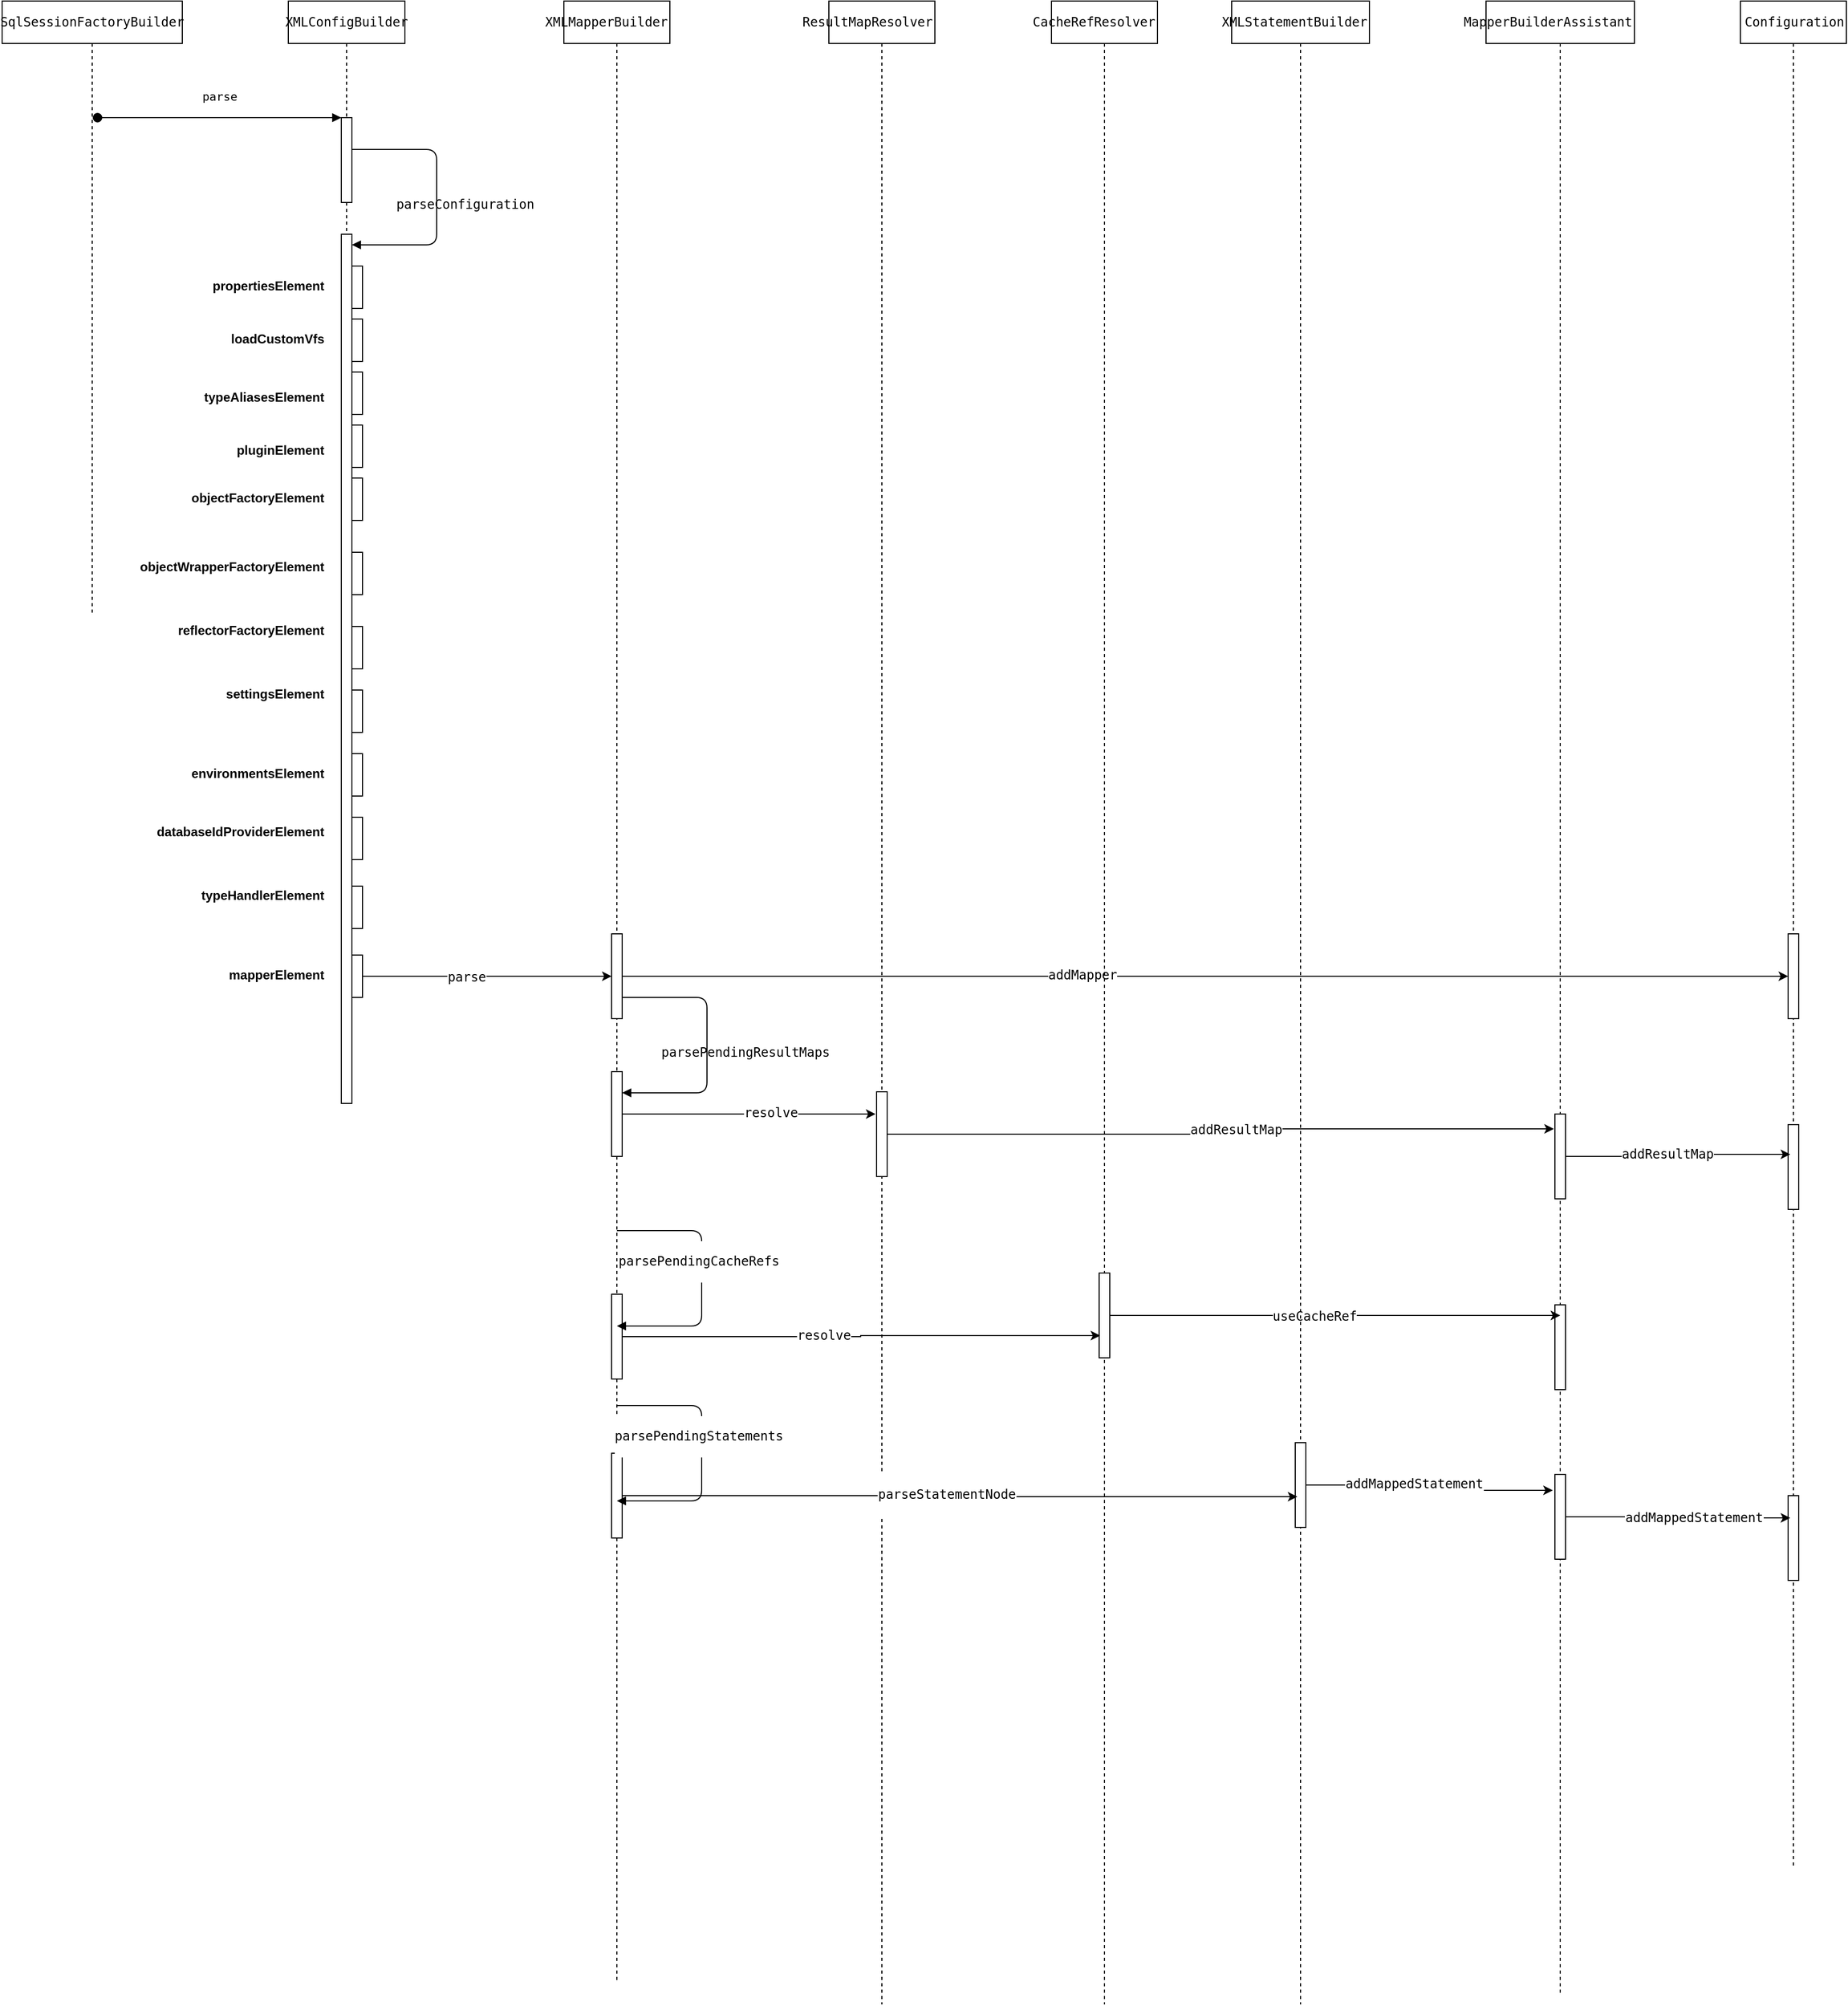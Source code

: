 <mxfile version="10.6.0" type="device"><diagram id="pBSP0zgOVl-0NJ216Ipc" name="第 1 页"><mxGraphModel dx="1119" dy="763" grid="1" gridSize="10" guides="1" tooltips="1" connect="1" arrows="1" fold="1" page="1" pageScale="1" pageWidth="3300" pageHeight="2339" math="0" shadow="0"><root><mxCell id="0"/><mxCell id="1" parent="0"/><mxCell id="yNktyH6pPnjUx4fwCa-5-2" value="&lt;pre&gt;&lt;span&gt;SqlSessionFactoryBuilder&lt;/span&gt;&lt;/pre&gt;" style="shape=umlLifeline;perimeter=lifelinePerimeter;whiteSpace=wrap;html=1;container=1;collapsible=0;recursiveResize=0;outlineConnect=0;" parent="1" vertex="1"><mxGeometry x="50" y="100" width="170" height="580" as="geometry"/></mxCell><mxCell id="yNktyH6pPnjUx4fwCa-5-5" value="&lt;pre&gt;&lt;span&gt;XMLConfigBuilder&lt;/span&gt;&lt;/pre&gt;" style="shape=umlLifeline;perimeter=lifelinePerimeter;whiteSpace=wrap;html=1;container=1;collapsible=0;recursiveResize=0;outlineConnect=0;" parent="1" vertex="1"><mxGeometry x="320" y="100" width="110" height="570" as="geometry"/></mxCell><mxCell id="yNktyH6pPnjUx4fwCa-5-8" value="" style="html=1;points=[];perimeter=orthogonalPerimeter;" parent="yNktyH6pPnjUx4fwCa-5-5" vertex="1"><mxGeometry x="50" y="110" width="10" height="80" as="geometry"/></mxCell><mxCell id="yNktyH6pPnjUx4fwCa-5-9" value="&lt;pre&gt;&lt;span&gt;parse&lt;/span&gt;&lt;/pre&gt;" style="html=1;verticalAlign=bottom;startArrow=oval;endArrow=block;startSize=8;" parent="yNktyH6pPnjUx4fwCa-5-5" target="yNktyH6pPnjUx4fwCa-5-8" edge="1"><mxGeometry relative="1" as="geometry"><mxPoint x="-180" y="110" as="sourcePoint"/></mxGeometry></mxCell><mxCell id="yNktyH6pPnjUx4fwCa-5-14" value="" style="endArrow=block;endFill=1;html=1;edgeStyle=orthogonalEdgeStyle;align=left;verticalAlign=top;" parent="yNktyH6pPnjUx4fwCa-5-5" edge="1"><mxGeometry x="-1" relative="1" as="geometry"><mxPoint x="60" y="140" as="sourcePoint"/><mxPoint x="60" y="230" as="targetPoint"/><Array as="points"><mxPoint x="140" y="140"/></Array></mxGeometry></mxCell><mxCell id="yNktyH6pPnjUx4fwCa-5-15" value="" style="resizable=0;html=1;align=left;verticalAlign=bottom;labelBackgroundColor=#ffffff;fontSize=10;" parent="yNktyH6pPnjUx4fwCa-5-14" connectable="0" vertex="1"><mxGeometry x="-1" relative="1" as="geometry"/></mxCell><mxCell id="S3ogrr0ezaz-4SpmWi3m-1" value="" style="html=1;points=[];perimeter=orthogonalPerimeter;" parent="yNktyH6pPnjUx4fwCa-5-5" vertex="1"><mxGeometry x="60" y="250" width="10" height="40" as="geometry"/></mxCell><mxCell id="yNktyH6pPnjUx4fwCa-5-11" value="" style="html=1;points=[];perimeter=orthogonalPerimeter;" parent="1" vertex="1"><mxGeometry x="370" y="320" width="10" height="820" as="geometry"/></mxCell><mxCell id="yNktyH6pPnjUx4fwCa-5-16" value="&lt;pre&gt;&lt;span&gt;parseConfiguration&lt;/span&gt;&lt;/pre&gt;" style="text;html=1;resizable=0;points=[];autosize=1;align=left;verticalAlign=top;spacingTop=-4;" parent="1" vertex="1"><mxGeometry x="420" y="270" width="120" height="40" as="geometry"/></mxCell><mxCell id="S3ogrr0ezaz-4SpmWi3m-2" value="" style="html=1;points=[];perimeter=orthogonalPerimeter;" parent="1" vertex="1"><mxGeometry x="380" y="400" width="10" height="40" as="geometry"/></mxCell><mxCell id="S3ogrr0ezaz-4SpmWi3m-3" value="" style="html=1;points=[];perimeter=orthogonalPerimeter;" parent="1" vertex="1"><mxGeometry x="380" y="450" width="10" height="40" as="geometry"/></mxCell><mxCell id="S3ogrr0ezaz-4SpmWi3m-4" value="" style="html=1;points=[];perimeter=orthogonalPerimeter;" parent="1" vertex="1"><mxGeometry x="380" y="500" width="10" height="40" as="geometry"/></mxCell><mxCell id="S3ogrr0ezaz-4SpmWi3m-5" value="" style="html=1;points=[];perimeter=orthogonalPerimeter;" parent="1" vertex="1"><mxGeometry x="380" y="550" width="10" height="40" as="geometry"/></mxCell><mxCell id="S3ogrr0ezaz-4SpmWi3m-18" value="propertiesElement" style="text;html=1;align=right;fontStyle=1;fontFamily=Helvetica;" parent="1" vertex="1"><mxGeometry x="235" y="355" width="120" height="30" as="geometry"/></mxCell><mxCell id="S3ogrr0ezaz-4SpmWi3m-20" value="&lt;div&gt;&lt;span&gt;loadCustomVfs&lt;/span&gt;&lt;/div&gt;" style="text;html=1;align=right;fontStyle=1;fontFamily=Helvetica;" parent="1" vertex="1"><mxGeometry x="235" y="405" width="120" height="30" as="geometry"/></mxCell><mxCell id="S3ogrr0ezaz-4SpmWi3m-21" value="&lt;div&gt;&lt;div&gt;&lt;span&gt;typeAliasesElement&lt;/span&gt;&lt;/div&gt;&lt;/div&gt;" style="text;html=1;fontFamily=Helvetica;fontStyle=1;align=right;" parent="1" vertex="1"><mxGeometry x="235" y="460" width="120" height="30" as="geometry"/></mxCell><mxCell id="S3ogrr0ezaz-4SpmWi3m-23" value="&lt;div&gt;&lt;div&gt;&lt;div&gt;&lt;span&gt;pluginElement&lt;/span&gt;&lt;/div&gt;&lt;/div&gt;&lt;/div&gt;" style="text;html=1;align=right;fontStyle=1;fontFamily=Helvetica;" parent="1" vertex="1"><mxGeometry x="235" y="510" width="120" height="30" as="geometry"/></mxCell><mxCell id="S3ogrr0ezaz-4SpmWi3m-24" value="&lt;div&gt;&lt;div&gt;&lt;div&gt;&lt;div&gt;&lt;span&gt;objectFactoryElement&lt;/span&gt;&lt;/div&gt;&lt;/div&gt;&lt;/div&gt;&lt;/div&gt;" style="text;html=1;align=right;fontStyle=1;fontFamily=Helvetica;" parent="1" vertex="1"><mxGeometry x="235" y="555" width="120" height="30" as="geometry"/></mxCell><mxCell id="S3ogrr0ezaz-4SpmWi3m-25" value="&lt;div&gt;&lt;div&gt;&lt;div&gt;&lt;div&gt;&lt;div&gt;&lt;span&gt;objectWrapperFactoryElement&lt;/span&gt;&lt;/div&gt;&lt;/div&gt;&lt;/div&gt;&lt;/div&gt;&lt;/div&gt;" style="text;html=1;align=right;fontStyle=1;fontFamily=Helvetica;" parent="1" vertex="1"><mxGeometry x="235" y="620" width="120" height="30" as="geometry"/></mxCell><mxCell id="S3ogrr0ezaz-4SpmWi3m-26" value="&lt;div&gt;&lt;div&gt;&lt;div&gt;&lt;div&gt;&lt;div&gt;&lt;span&gt;reflectorFactoryElement&lt;/span&gt;&lt;/div&gt;&lt;/div&gt;&lt;/div&gt;&lt;/div&gt;&lt;/div&gt;" style="text;html=1;align=right;fontStyle=1;fontFamily=Helvetica;" parent="1" vertex="1"><mxGeometry x="235" y="680" width="120" height="30" as="geometry"/></mxCell><mxCell id="S3ogrr0ezaz-4SpmWi3m-27" value="&lt;div&gt;&lt;div&gt;&lt;div&gt;&lt;div&gt;&lt;div&gt;&lt;span&gt;settingsElement&lt;/span&gt;&lt;/div&gt;&lt;/div&gt;&lt;/div&gt;&lt;/div&gt;&lt;/div&gt;" style="text;html=1;align=right;fontStyle=1;fontFamily=Helvetica;" parent="1" vertex="1"><mxGeometry x="235" y="740" width="120" height="30" as="geometry"/></mxCell><mxCell id="S3ogrr0ezaz-4SpmWi3m-28" value="&lt;div&gt;&lt;div&gt;&lt;div&gt;&lt;div&gt;&lt;div&gt;&lt;div&gt;&lt;span&gt;environmentsElement&lt;/span&gt;&lt;/div&gt;&lt;/div&gt;&lt;/div&gt;&lt;/div&gt;&lt;/div&gt;&lt;/div&gt;" style="text;html=1;align=right;fontStyle=1;fontFamily=Helvetica;" parent="1" vertex="1"><mxGeometry x="235" y="815" width="120" height="30" as="geometry"/></mxCell><mxCell id="S3ogrr0ezaz-4SpmWi3m-29" value="&lt;div&gt;&lt;div&gt;&lt;div&gt;&lt;div&gt;&lt;div&gt;&lt;div&gt;&lt;span&gt;databaseIdProviderElement&lt;/span&gt;&lt;/div&gt;&lt;/div&gt;&lt;/div&gt;&lt;/div&gt;&lt;/div&gt;&lt;/div&gt;" style="text;html=1;align=right;fontStyle=1;fontFamily=Helvetica;" parent="1" vertex="1"><mxGeometry x="235" y="870" width="120" height="30" as="geometry"/></mxCell><mxCell id="S3ogrr0ezaz-4SpmWi3m-30" value="&lt;div&gt;&lt;div&gt;&lt;div&gt;&lt;div&gt;&lt;div&gt;&lt;div&gt;&lt;span&gt;typeHandlerElement&lt;/span&gt;&lt;/div&gt;&lt;/div&gt;&lt;/div&gt;&lt;/div&gt;&lt;/div&gt;&lt;/div&gt;" style="text;html=1;align=right;fontStyle=1;fontFamily=Helvetica;" parent="1" vertex="1"><mxGeometry x="235" y="930" width="120" height="30" as="geometry"/></mxCell><mxCell id="S3ogrr0ezaz-4SpmWi3m-32" value="&lt;div&gt;&lt;div&gt;&lt;div&gt;&lt;div&gt;&lt;div&gt;&lt;div&gt;&lt;div&gt;&lt;span&gt;mapperElement&lt;/span&gt;&lt;/div&gt;&lt;/div&gt;&lt;/div&gt;&lt;/div&gt;&lt;/div&gt;&lt;/div&gt;&lt;/div&gt;" style="text;html=1;align=right;fontStyle=1;fontFamily=Helvetica;" parent="1" vertex="1"><mxGeometry x="235" y="1005" width="120" height="30" as="geometry"/></mxCell><mxCell id="S3ogrr0ezaz-4SpmWi3m-33" value="" style="html=1;points=[];perimeter=orthogonalPerimeter;" parent="1" vertex="1"><mxGeometry x="380" y="620" width="10" height="40" as="geometry"/></mxCell><mxCell id="S3ogrr0ezaz-4SpmWi3m-34" value="" style="html=1;points=[];perimeter=orthogonalPerimeter;" parent="1" vertex="1"><mxGeometry x="380" y="690" width="10" height="40" as="geometry"/></mxCell><mxCell id="S3ogrr0ezaz-4SpmWi3m-35" value="" style="html=1;points=[];perimeter=orthogonalPerimeter;" parent="1" vertex="1"><mxGeometry x="380" y="750" width="10" height="40" as="geometry"/></mxCell><mxCell id="S3ogrr0ezaz-4SpmWi3m-36" value="" style="html=1;points=[];perimeter=orthogonalPerimeter;" parent="1" vertex="1"><mxGeometry x="380" y="810" width="10" height="40" as="geometry"/></mxCell><mxCell id="S3ogrr0ezaz-4SpmWi3m-37" value="" style="html=1;points=[];perimeter=orthogonalPerimeter;" parent="1" vertex="1"><mxGeometry x="380" y="870" width="10" height="40" as="geometry"/></mxCell><mxCell id="S3ogrr0ezaz-4SpmWi3m-38" value="" style="html=1;points=[];perimeter=orthogonalPerimeter;" parent="1" vertex="1"><mxGeometry x="380" y="935" width="10" height="40" as="geometry"/></mxCell><mxCell id="S3ogrr0ezaz-4SpmWi3m-44" style="edgeStyle=entityRelationEdgeStyle;rounded=0;orthogonalLoop=1;jettySize=auto;html=1;fontFamily=Helvetica;" parent="1" source="S3ogrr0ezaz-4SpmWi3m-40" target="S3ogrr0ezaz-4SpmWi3m-42" edge="1"><mxGeometry relative="1" as="geometry"/></mxCell><mxCell id="S3ogrr0ezaz-4SpmWi3m-45" value="&lt;pre&gt;&lt;pre&gt;&lt;span&gt;parse&lt;/span&gt;&lt;/pre&gt;&lt;/pre&gt;" style="text;html=1;resizable=0;points=[];align=center;verticalAlign=middle;labelBackgroundColor=#ffffff;fontFamily=Helvetica;" parent="S3ogrr0ezaz-4SpmWi3m-44" vertex="1" connectable="0"><mxGeometry x="-0.166" y="-1" relative="1" as="geometry"><mxPoint as="offset"/></mxGeometry></mxCell><mxCell id="S3ogrr0ezaz-4SpmWi3m-40" value="" style="html=1;points=[];perimeter=orthogonalPerimeter;" parent="1" vertex="1"><mxGeometry x="380" y="1000" width="10" height="40" as="geometry"/></mxCell><mxCell id="S3ogrr0ezaz-4SpmWi3m-41" value="&lt;pre&gt;&lt;span&gt;XMLMapperBuilder&lt;/span&gt;&lt;/pre&gt;" style="shape=umlLifeline;perimeter=lifelinePerimeter;whiteSpace=wrap;html=1;container=1;collapsible=0;recursiveResize=0;outlineConnect=0;fontFamily=Helvetica;align=right;" parent="1" vertex="1"><mxGeometry x="580" y="100" width="100" height="1870" as="geometry"/></mxCell><mxCell id="S3ogrr0ezaz-4SpmWi3m-42" value="" style="html=1;points=[];perimeter=orthogonalPerimeter;fontFamily=Helvetica;align=right;" parent="S3ogrr0ezaz-4SpmWi3m-41" vertex="1"><mxGeometry x="45" y="880" width="10" height="80" as="geometry"/></mxCell><mxCell id="sp2oHQfs8XGS0R_JqIY--1" value="" style="html=1;points=[];perimeter=orthogonalPerimeter;" vertex="1" parent="S3ogrr0ezaz-4SpmWi3m-41"><mxGeometry x="45" y="1010" width="10" height="80" as="geometry"/></mxCell><mxCell id="sp2oHQfs8XGS0R_JqIY--18" value="" style="html=1;points=[];perimeter=orthogonalPerimeter;" vertex="1" parent="S3ogrr0ezaz-4SpmWi3m-41"><mxGeometry x="45" y="1220" width="10" height="80" as="geometry"/></mxCell><mxCell id="sp2oHQfs8XGS0R_JqIY--30" value="" style="html=1;points=[];perimeter=orthogonalPerimeter;" vertex="1" parent="S3ogrr0ezaz-4SpmWi3m-41"><mxGeometry x="45" y="1370" width="10" height="80" as="geometry"/></mxCell><mxCell id="S3ogrr0ezaz-4SpmWi3m-46" value="&lt;pre&gt;&lt;pre&gt;&lt;span&gt;Configuration&lt;/span&gt;&lt;/pre&gt;&lt;/pre&gt;" style="shape=umlLifeline;perimeter=lifelinePerimeter;whiteSpace=wrap;html=1;container=1;collapsible=0;recursiveResize=0;outlineConnect=0;fontFamily=Helvetica;align=right;" parent="1" vertex="1"><mxGeometry x="1690" y="100" width="100" height="1760" as="geometry"/></mxCell><mxCell id="S3ogrr0ezaz-4SpmWi3m-47" value="" style="html=1;points=[];perimeter=orthogonalPerimeter;fontFamily=Helvetica;align=right;" parent="S3ogrr0ezaz-4SpmWi3m-46" vertex="1"><mxGeometry x="45" y="880" width="10" height="80" as="geometry"/></mxCell><mxCell id="sp2oHQfs8XGS0R_JqIY--14" value="" style="html=1;points=[];perimeter=orthogonalPerimeter;fontFamily=Helvetica;align=right;" vertex="1" parent="S3ogrr0ezaz-4SpmWi3m-46"><mxGeometry x="45" y="1060" width="10" height="80" as="geometry"/></mxCell><mxCell id="sp2oHQfs8XGS0R_JqIY--41" value="" style="html=1;points=[];perimeter=orthogonalPerimeter;" vertex="1" parent="S3ogrr0ezaz-4SpmWi3m-46"><mxGeometry x="45" y="1410" width="10" height="80" as="geometry"/></mxCell><mxCell id="S3ogrr0ezaz-4SpmWi3m-48" style="edgeStyle=entityRelationEdgeStyle;rounded=0;orthogonalLoop=1;jettySize=auto;html=1;fontFamily=Helvetica;" parent="1" source="S3ogrr0ezaz-4SpmWi3m-42" target="S3ogrr0ezaz-4SpmWi3m-47" edge="1"><mxGeometry relative="1" as="geometry"/></mxCell><mxCell id="S3ogrr0ezaz-4SpmWi3m-50" value="&lt;pre&gt;&lt;span&gt;addMapper&lt;/span&gt;&lt;/pre&gt;" style="text;html=1;resizable=0;points=[];align=center;verticalAlign=middle;labelBackgroundColor=#ffffff;fontFamily=Helvetica;" parent="S3ogrr0ezaz-4SpmWi3m-48" vertex="1" connectable="0"><mxGeometry x="-0.211" y="1" relative="1" as="geometry"><mxPoint as="offset"/></mxGeometry></mxCell><mxCell id="sp2oHQfs8XGS0R_JqIY--2" value="" style="endArrow=block;endFill=1;html=1;edgeStyle=orthogonalEdgeStyle;align=left;verticalAlign=top;" edge="1" parent="1"><mxGeometry x="-1" relative="1" as="geometry"><mxPoint x="635" y="1040" as="sourcePoint"/><mxPoint x="635" y="1130" as="targetPoint"/><Array as="points"><mxPoint x="715" y="1040"/></Array></mxGeometry></mxCell><mxCell id="sp2oHQfs8XGS0R_JqIY--3" value="" style="resizable=0;html=1;align=left;verticalAlign=bottom;labelBackgroundColor=#ffffff;fontSize=10;" connectable="0" vertex="1" parent="sp2oHQfs8XGS0R_JqIY--2"><mxGeometry x="-1" relative="1" as="geometry"/></mxCell><mxCell id="sp2oHQfs8XGS0R_JqIY--5" value="&lt;pre&gt;&lt;span&gt;parsePendingResultMaps&lt;/span&gt;&lt;/pre&gt;" style="text;html=1;resizable=0;points=[];autosize=1;align=left;verticalAlign=top;spacingTop=-4;" vertex="1" parent="1"><mxGeometry x="670" y="1070" width="150" height="40" as="geometry"/></mxCell><mxCell id="sp2oHQfs8XGS0R_JqIY--6" value="&lt;pre&gt;&lt;pre&gt;&lt;pre&gt;&lt;span&gt;ResultMapResolver&lt;/span&gt;&lt;/pre&gt;&lt;/pre&gt;&lt;/pre&gt;" style="shape=umlLifeline;perimeter=lifelinePerimeter;whiteSpace=wrap;html=1;container=1;collapsible=0;recursiveResize=0;outlineConnect=0;fontFamily=Helvetica;align=right;" vertex="1" parent="1"><mxGeometry x="830" y="100" width="100" height="1890" as="geometry"/></mxCell><mxCell id="sp2oHQfs8XGS0R_JqIY--7" value="" style="html=1;points=[];perimeter=orthogonalPerimeter;fontFamily=Helvetica;align=right;" vertex="1" parent="sp2oHQfs8XGS0R_JqIY--6"><mxGeometry x="45" y="1029" width="10" height="80" as="geometry"/></mxCell><mxCell id="sp2oHQfs8XGS0R_JqIY--8" style="edgeStyle=orthogonalEdgeStyle;rounded=0;orthogonalLoop=1;jettySize=auto;html=1;entryX=-0.1;entryY=0.263;entryDx=0;entryDy=0;entryPerimeter=0;" edge="1" parent="1" source="sp2oHQfs8XGS0R_JqIY--1" target="sp2oHQfs8XGS0R_JqIY--7"><mxGeometry relative="1" as="geometry"><mxPoint x="990" y="1150" as="targetPoint"/></mxGeometry></mxCell><mxCell id="sp2oHQfs8XGS0R_JqIY--9" value="&lt;pre&gt;&lt;span&gt;resolve&lt;/span&gt;&lt;/pre&gt;" style="text;html=1;resizable=0;points=[];align=center;verticalAlign=middle;labelBackgroundColor=#ffffff;" vertex="1" connectable="0" parent="sp2oHQfs8XGS0R_JqIY--8"><mxGeometry x="0.172" y="1" relative="1" as="geometry"><mxPoint as="offset"/></mxGeometry></mxCell><mxCell id="sp2oHQfs8XGS0R_JqIY--10" value="&lt;pre&gt;&lt;pre&gt;&lt;pre&gt;&lt;pre&gt;&lt;span&gt;MapperBuilderAssistant&lt;/span&gt;&lt;/pre&gt;&lt;/pre&gt;&lt;/pre&gt;&lt;/pre&gt;" style="shape=umlLifeline;perimeter=lifelinePerimeter;whiteSpace=wrap;html=1;container=1;collapsible=0;recursiveResize=0;outlineConnect=0;fontFamily=Helvetica;align=right;" vertex="1" parent="1"><mxGeometry x="1450" y="100" width="140" height="1880" as="geometry"/></mxCell><mxCell id="sp2oHQfs8XGS0R_JqIY--11" value="" style="html=1;points=[];perimeter=orthogonalPerimeter;fontFamily=Helvetica;align=right;" vertex="1" parent="sp2oHQfs8XGS0R_JqIY--10"><mxGeometry x="65" y="1050" width="10" height="80" as="geometry"/></mxCell><mxCell id="sp2oHQfs8XGS0R_JqIY--29" value="" style="html=1;points=[];perimeter=orthogonalPerimeter;" vertex="1" parent="sp2oHQfs8XGS0R_JqIY--10"><mxGeometry x="65" y="1230" width="10" height="80" as="geometry"/></mxCell><mxCell id="sp2oHQfs8XGS0R_JqIY--38" value="" style="html=1;points=[];perimeter=orthogonalPerimeter;" vertex="1" parent="sp2oHQfs8XGS0R_JqIY--10"><mxGeometry x="65" y="1390" width="10" height="80" as="geometry"/></mxCell><mxCell id="sp2oHQfs8XGS0R_JqIY--12" style="edgeStyle=orthogonalEdgeStyle;rounded=0;orthogonalLoop=1;jettySize=auto;html=1;entryX=-0.1;entryY=0.175;entryDx=0;entryDy=0;entryPerimeter=0;" edge="1" parent="1" source="sp2oHQfs8XGS0R_JqIY--7" target="sp2oHQfs8XGS0R_JqIY--11"><mxGeometry relative="1" as="geometry"/></mxCell><mxCell id="sp2oHQfs8XGS0R_JqIY--13" value="&lt;pre&gt;&lt;span&gt;addResultMap&lt;/span&gt;&lt;/pre&gt;" style="text;html=1;resizable=0;points=[];align=center;verticalAlign=middle;labelBackgroundColor=#ffffff;" vertex="1" connectable="0" parent="sp2oHQfs8XGS0R_JqIY--12"><mxGeometry x="0.052" y="-1" relative="1" as="geometry"><mxPoint as="offset"/></mxGeometry></mxCell><object label="" id="sp2oHQfs8XGS0R_JqIY--15"><mxCell style="edgeStyle=orthogonalEdgeStyle;rounded=0;orthogonalLoop=1;jettySize=auto;html=1;entryX=0.2;entryY=0.35;entryDx=0;entryDy=0;entryPerimeter=0;" edge="1" parent="1" source="sp2oHQfs8XGS0R_JqIY--11" target="sp2oHQfs8XGS0R_JqIY--14"><mxGeometry relative="1" as="geometry"><mxPoint x="1730" y="1190" as="targetPoint"/></mxGeometry></mxCell></object><mxCell id="sp2oHQfs8XGS0R_JqIY--17" value="&lt;pre&gt;&lt;span&gt;addResultMap&lt;/span&gt;&lt;/pre&gt;" style="text;html=1;resizable=0;points=[];align=center;verticalAlign=middle;labelBackgroundColor=#ffffff;" vertex="1" connectable="0" parent="sp2oHQfs8XGS0R_JqIY--15"><mxGeometry x="-0.102" y="2" relative="1" as="geometry"><mxPoint as="offset"/></mxGeometry></mxCell><mxCell id="sp2oHQfs8XGS0R_JqIY--19" value="" style="endArrow=block;endFill=1;html=1;edgeStyle=orthogonalEdgeStyle;align=left;verticalAlign=top;" edge="1" parent="1"><mxGeometry x="-1" relative="1" as="geometry"><mxPoint x="630" y="1260" as="sourcePoint"/><mxPoint x="630" y="1350" as="targetPoint"/><Array as="points"><mxPoint x="710" y="1260"/></Array></mxGeometry></mxCell><mxCell id="sp2oHQfs8XGS0R_JqIY--20" value="" style="resizable=0;html=1;align=left;verticalAlign=bottom;labelBackgroundColor=#ffffff;fontSize=10;" connectable="0" vertex="1" parent="sp2oHQfs8XGS0R_JqIY--19"><mxGeometry x="-1" relative="1" as="geometry"/></mxCell><mxCell id="sp2oHQfs8XGS0R_JqIY--21" value="&lt;pre&gt;&lt;span&gt;parsePendingCacheRefs&lt;/span&gt;&lt;/pre&gt;" style="text;html=1;resizable=0;points=[];align=center;verticalAlign=middle;labelBackgroundColor=#ffffff;" vertex="1" connectable="0" parent="sp2oHQfs8XGS0R_JqIY--19"><mxGeometry x="-0.384" y="-29" relative="1" as="geometry"><mxPoint as="offset"/></mxGeometry></mxCell><mxCell id="sp2oHQfs8XGS0R_JqIY--22" value="&lt;pre&gt;&lt;pre&gt;&lt;pre&gt;&lt;pre&gt;&lt;span&gt;CacheRefResolver&lt;/span&gt;&lt;/pre&gt;&lt;/pre&gt;&lt;/pre&gt;&lt;/pre&gt;" style="shape=umlLifeline;perimeter=lifelinePerimeter;whiteSpace=wrap;html=1;container=1;collapsible=0;recursiveResize=0;outlineConnect=0;fontFamily=Helvetica;align=right;" vertex="1" parent="1"><mxGeometry x="1040" y="100" width="100" height="1890" as="geometry"/></mxCell><mxCell id="sp2oHQfs8XGS0R_JqIY--23" value="" style="html=1;points=[];perimeter=orthogonalPerimeter;fontFamily=Helvetica;align=right;" vertex="1" parent="sp2oHQfs8XGS0R_JqIY--22"><mxGeometry x="45" y="1200" width="10" height="80" as="geometry"/></mxCell><mxCell id="sp2oHQfs8XGS0R_JqIY--24" style="edgeStyle=orthogonalEdgeStyle;rounded=0;orthogonalLoop=1;jettySize=auto;html=1;entryX=0.1;entryY=0.738;entryDx=0;entryDy=0;entryPerimeter=0;" edge="1" parent="1" source="sp2oHQfs8XGS0R_JqIY--18" target="sp2oHQfs8XGS0R_JqIY--23"><mxGeometry relative="1" as="geometry"/></mxCell><mxCell id="sp2oHQfs8XGS0R_JqIY--25" value="&lt;pre&gt;resolve&lt;/pre&gt;" style="text;html=1;resizable=0;points=[];align=center;verticalAlign=middle;labelBackgroundColor=#ffffff;" vertex="1" connectable="0" parent="sp2oHQfs8XGS0R_JqIY--24"><mxGeometry y="35" relative="1" as="geometry"><mxPoint x="-35" y="35" as="offset"/></mxGeometry></mxCell><mxCell id="sp2oHQfs8XGS0R_JqIY--27" style="edgeStyle=orthogonalEdgeStyle;rounded=0;orthogonalLoop=1;jettySize=auto;html=1;" edge="1" parent="1" source="sp2oHQfs8XGS0R_JqIY--23"><mxGeometry relative="1" as="geometry"><mxPoint x="1520" y="1340" as="targetPoint"/></mxGeometry></mxCell><mxCell id="sp2oHQfs8XGS0R_JqIY--28" value="&lt;pre&gt;&lt;span&gt;useCacheRef&lt;/span&gt;&lt;/pre&gt;" style="text;html=1;resizable=0;points=[];align=center;verticalAlign=middle;labelBackgroundColor=#ffffff;" vertex="1" connectable="0" parent="sp2oHQfs8XGS0R_JqIY--27"><mxGeometry x="-0.096" y="-1" relative="1" as="geometry"><mxPoint as="offset"/></mxGeometry></mxCell><mxCell id="sp2oHQfs8XGS0R_JqIY--31" value="" style="endArrow=block;endFill=1;html=1;edgeStyle=orthogonalEdgeStyle;align=left;verticalAlign=top;" edge="1" parent="1"><mxGeometry x="-1" relative="1" as="geometry"><mxPoint x="630" y="1425" as="sourcePoint"/><mxPoint x="630" y="1515" as="targetPoint"/><Array as="points"><mxPoint x="710" y="1425"/></Array></mxGeometry></mxCell><mxCell id="sp2oHQfs8XGS0R_JqIY--32" value="" style="resizable=0;html=1;align=left;verticalAlign=bottom;labelBackgroundColor=#ffffff;fontSize=10;" connectable="0" vertex="1" parent="sp2oHQfs8XGS0R_JqIY--31"><mxGeometry x="-1" relative="1" as="geometry"/></mxCell><mxCell id="sp2oHQfs8XGS0R_JqIY--33" value="&lt;pre&gt;&lt;pre&gt;&lt;span&gt;parsePendingStatements&lt;/span&gt;&lt;/pre&gt;&lt;/pre&gt;" style="text;html=1;resizable=0;points=[];align=center;verticalAlign=middle;labelBackgroundColor=#ffffff;" vertex="1" connectable="0" parent="sp2oHQfs8XGS0R_JqIY--31"><mxGeometry x="-0.384" y="-29" relative="1" as="geometry"><mxPoint as="offset"/></mxGeometry></mxCell><mxCell id="sp2oHQfs8XGS0R_JqIY--34" value="&lt;pre&gt;&lt;pre&gt;&lt;pre&gt;&lt;pre&gt;&lt;pre&gt;&lt;span&gt;XMLStatementBuilder&lt;/span&gt;&lt;/pre&gt;&lt;/pre&gt;&lt;/pre&gt;&lt;/pre&gt;&lt;/pre&gt;" style="shape=umlLifeline;perimeter=lifelinePerimeter;whiteSpace=wrap;html=1;container=1;collapsible=0;recursiveResize=0;outlineConnect=0;fontFamily=Helvetica;align=right;" vertex="1" parent="1"><mxGeometry x="1210" y="100" width="130" height="1890" as="geometry"/></mxCell><mxCell id="sp2oHQfs8XGS0R_JqIY--35" value="" style="html=1;points=[];perimeter=orthogonalPerimeter;fontFamily=Helvetica;align=right;" vertex="1" parent="sp2oHQfs8XGS0R_JqIY--34"><mxGeometry x="60" y="1360" width="10" height="80" as="geometry"/></mxCell><mxCell id="sp2oHQfs8XGS0R_JqIY--36" style="edgeStyle=orthogonalEdgeStyle;rounded=0;orthogonalLoop=1;jettySize=auto;html=1;entryX=0.2;entryY=0.638;entryDx=0;entryDy=0;entryPerimeter=0;" edge="1" parent="1" source="sp2oHQfs8XGS0R_JqIY--30" target="sp2oHQfs8XGS0R_JqIY--35"><mxGeometry relative="1" as="geometry"/></mxCell><mxCell id="sp2oHQfs8XGS0R_JqIY--37" value="&lt;pre&gt;&lt;span&gt;parseStatementNode&lt;/span&gt;&lt;/pre&gt;" style="text;html=1;resizable=0;points=[];align=center;verticalAlign=middle;labelBackgroundColor=#ffffff;" vertex="1" connectable="0" parent="sp2oHQfs8XGS0R_JqIY--36"><mxGeometry x="-0.043" y="1" relative="1" as="geometry"><mxPoint as="offset"/></mxGeometry></mxCell><mxCell id="sp2oHQfs8XGS0R_JqIY--39" style="edgeStyle=orthogonalEdgeStyle;rounded=0;orthogonalLoop=1;jettySize=auto;html=1;entryX=-0.2;entryY=0.188;entryDx=0;entryDy=0;entryPerimeter=0;" edge="1" parent="1" source="sp2oHQfs8XGS0R_JqIY--35" target="sp2oHQfs8XGS0R_JqIY--38"><mxGeometry relative="1" as="geometry"/></mxCell><mxCell id="sp2oHQfs8XGS0R_JqIY--40" value="&lt;pre&gt;&lt;span&gt;addMappedStatement&lt;/span&gt;&lt;/pre&gt;" style="text;html=1;resizable=0;points=[];align=center;verticalAlign=middle;labelBackgroundColor=#ffffff;" vertex="1" connectable="0" parent="sp2oHQfs8XGS0R_JqIY--39"><mxGeometry x="-0.143" y="1" relative="1" as="geometry"><mxPoint as="offset"/></mxGeometry></mxCell><mxCell id="sp2oHQfs8XGS0R_JqIY--42" style="edgeStyle=orthogonalEdgeStyle;rounded=0;orthogonalLoop=1;jettySize=auto;html=1;entryX=0.2;entryY=0.263;entryDx=0;entryDy=0;entryPerimeter=0;" edge="1" parent="1" source="sp2oHQfs8XGS0R_JqIY--38" target="sp2oHQfs8XGS0R_JqIY--41"><mxGeometry relative="1" as="geometry"/></mxCell><mxCell id="sp2oHQfs8XGS0R_JqIY--43" value="&lt;pre&gt;&lt;span&gt;addMappedStatement&lt;/span&gt;&lt;/pre&gt;" style="text;html=1;resizable=0;points=[];align=center;verticalAlign=middle;labelBackgroundColor=#ffffff;" vertex="1" connectable="0" parent="sp2oHQfs8XGS0R_JqIY--42"><mxGeometry x="0.145" relative="1" as="geometry"><mxPoint as="offset"/></mxGeometry></mxCell></root></mxGraphModel></diagram></mxfile>